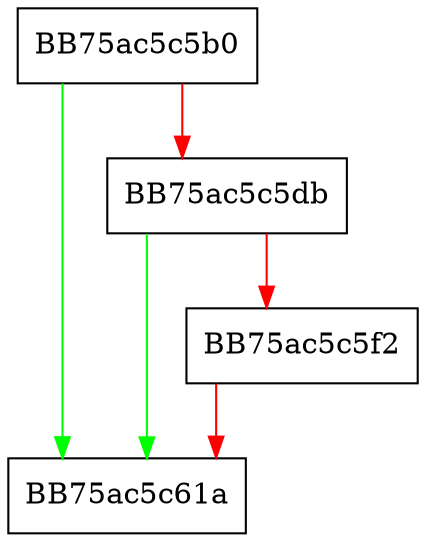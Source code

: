 digraph IOCopy {
  node [shape="box"];
  graph [splines=ortho];
  BB75ac5c5b0 -> BB75ac5c61a [color="green"];
  BB75ac5c5b0 -> BB75ac5c5db [color="red"];
  BB75ac5c5db -> BB75ac5c61a [color="green"];
  BB75ac5c5db -> BB75ac5c5f2 [color="red"];
  BB75ac5c5f2 -> BB75ac5c61a [color="red"];
}